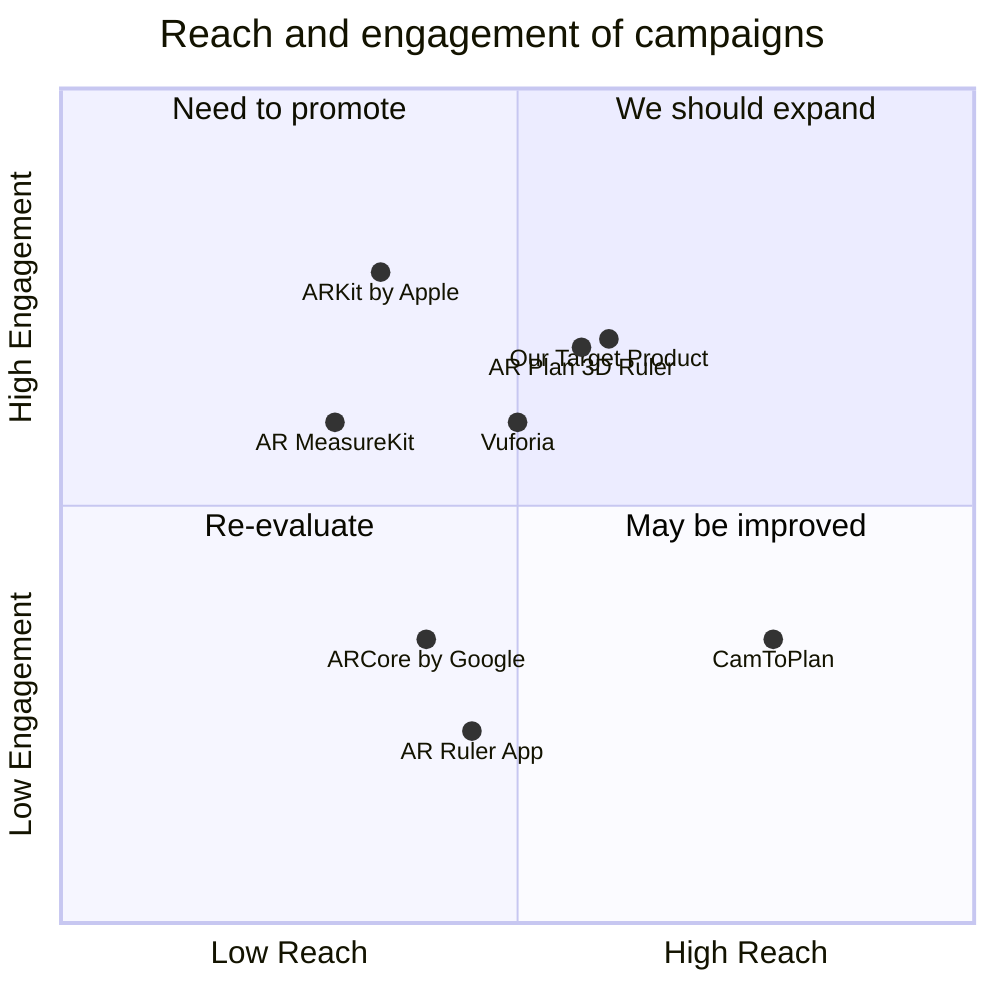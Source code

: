 quadrantChart
    title Reach and engagement of campaigns
    x-axis Low Reach --> High Reach
    y-axis Low Engagement --> High Engagement
    quadrant-1 We should expand
    quadrant-2 Need to promote
    quadrant-3 Re-evaluate
    quadrant-4 May be improved
    "AR MeasureKit": [0.3, 0.6]
    "AR Ruler App": [0.45, 0.23]
    "AR Plan 3D Ruler": [0.57, 0.69]
    "CamToPlan": [0.78, 0.34]
    "ARCore by Google": [0.40, 0.34]
    "ARKit by Apple": [0.35, 0.78]
    "Vuforia": [0.5, 0.6]
    "Our Target Product": [0.6, 0.7]